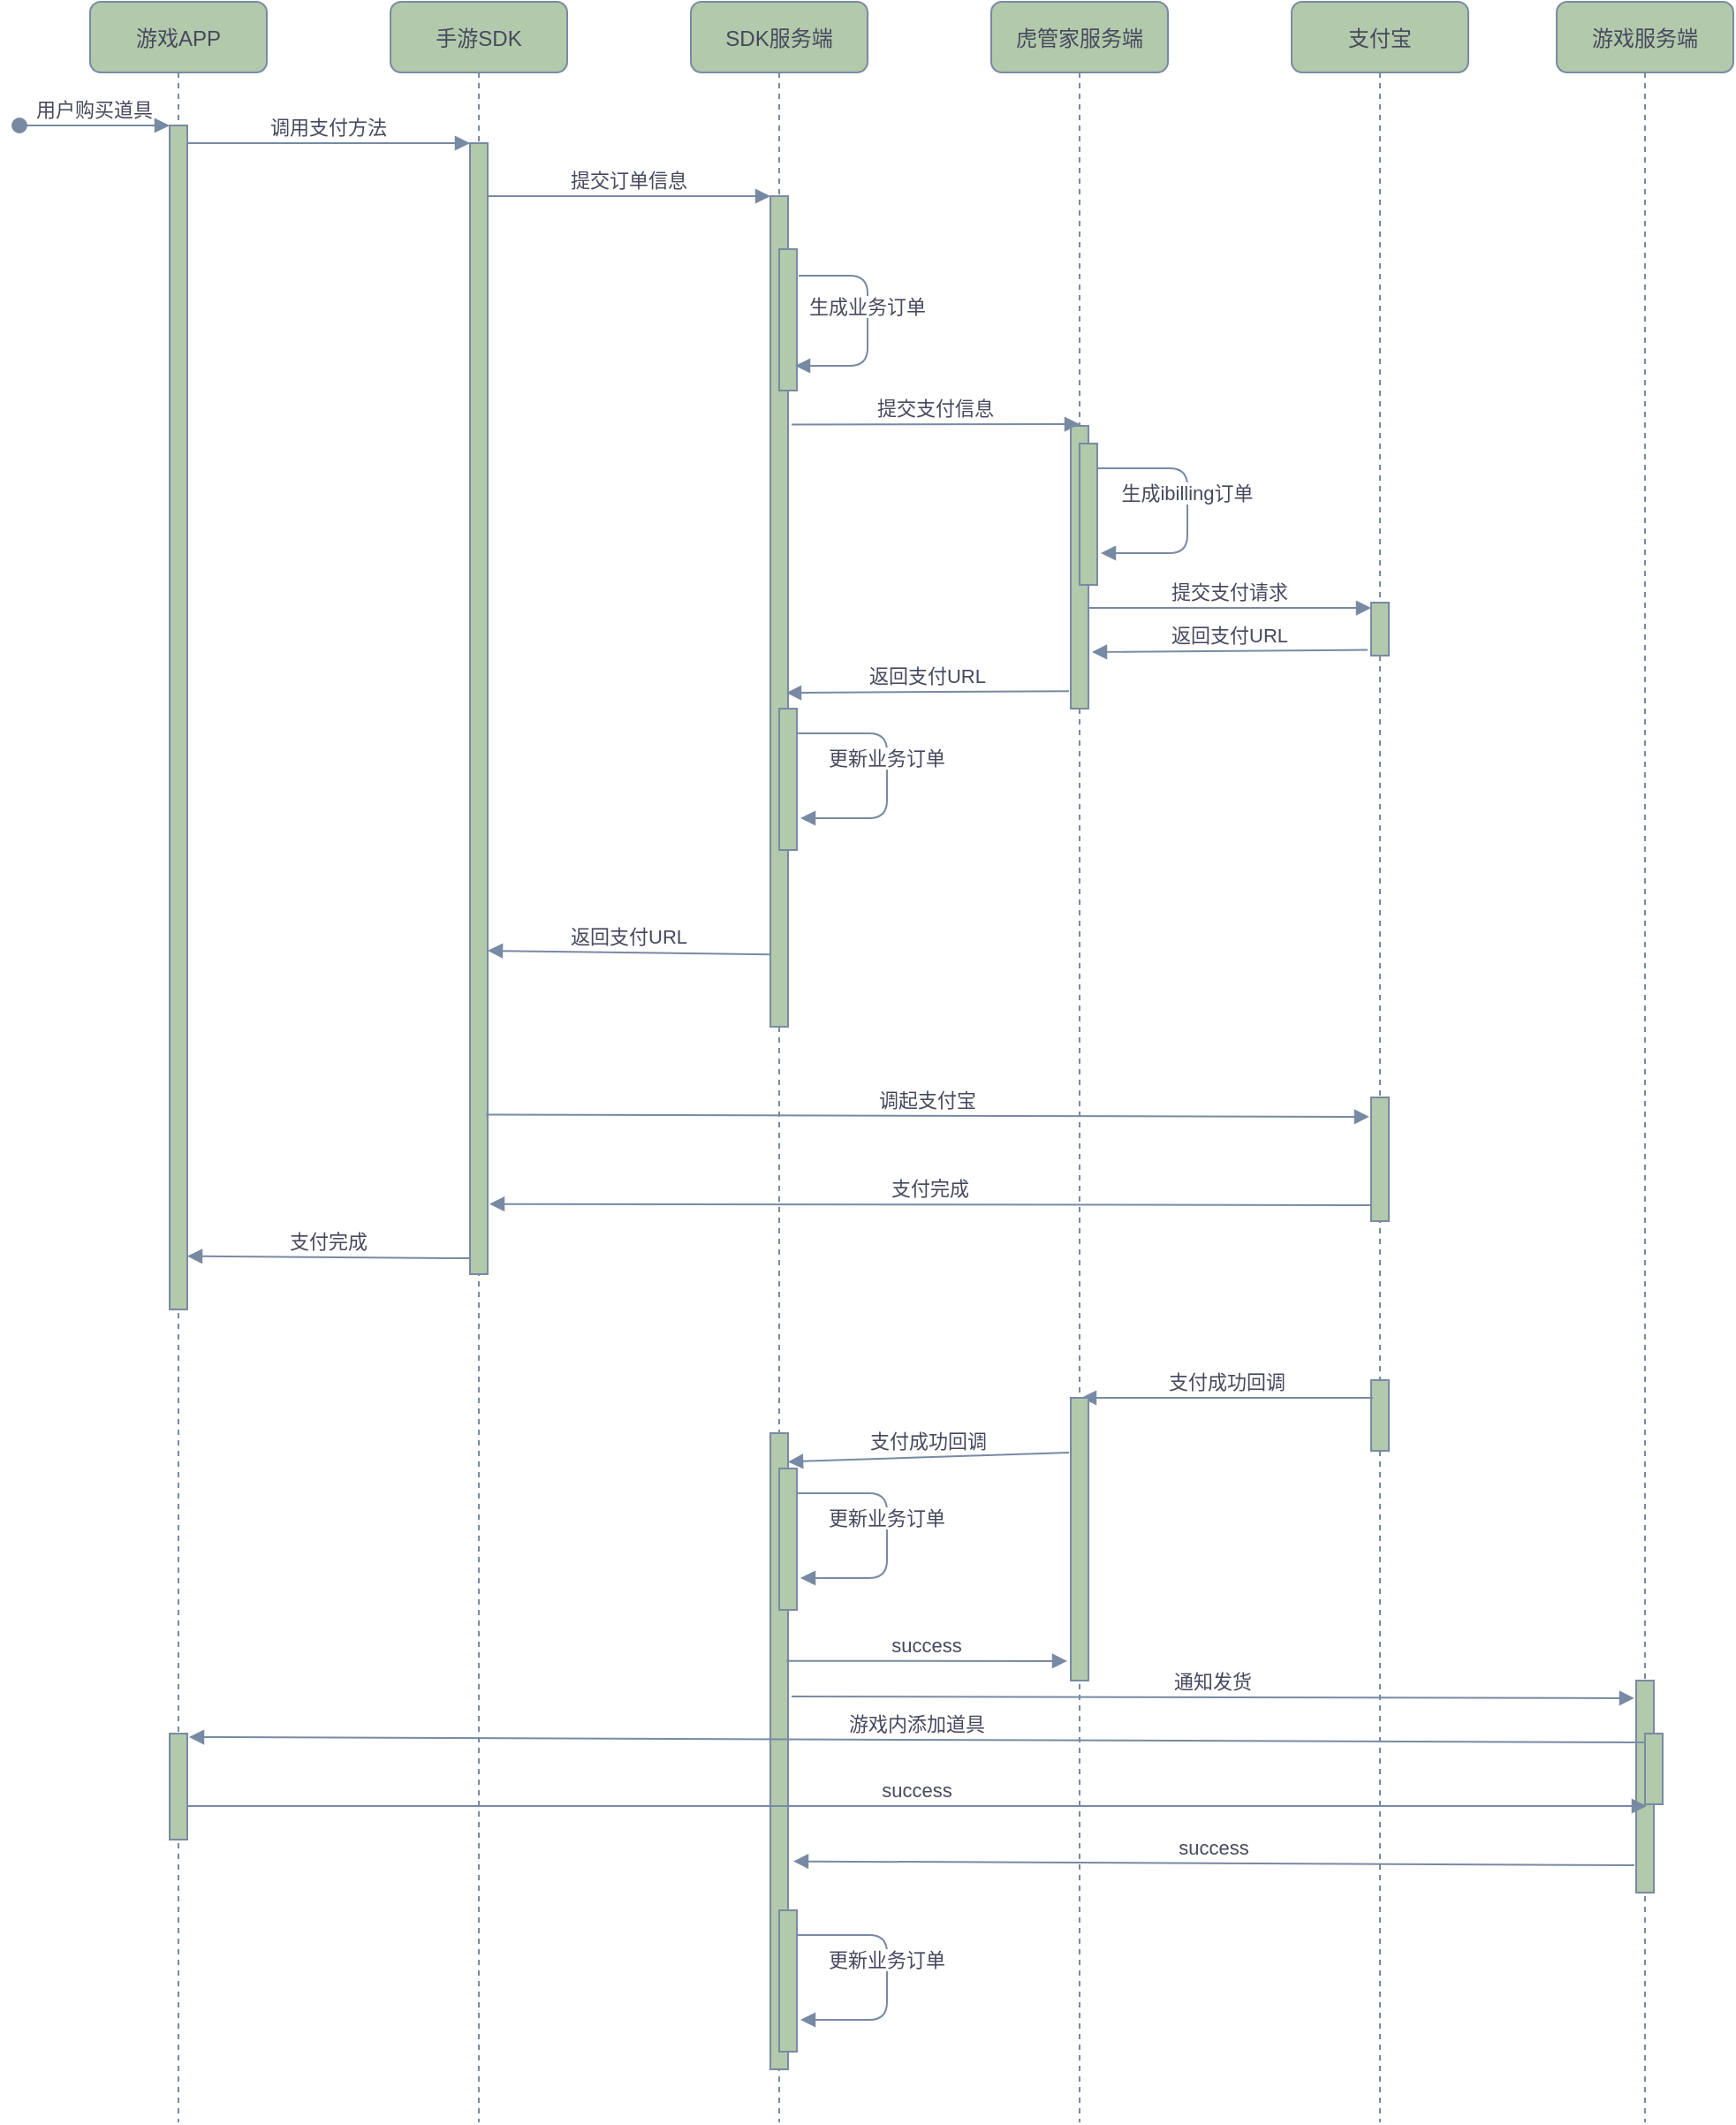 <mxfile version="14.8.6" type="github">
  <diagram id="kgpKYQtTHZ0yAKxKKP6v" name="Page-1">
    <mxGraphModel dx="946" dy="614" grid="1" gridSize="10" guides="1" tooltips="1" connect="1" arrows="1" fold="1" page="1" pageScale="1" pageWidth="1100" pageHeight="850" background="none" math="0" shadow="0">
      <root>
        <mxCell id="0" />
        <mxCell id="1" parent="0" />
        <mxCell id="3nuBFxr9cyL0pnOWT2aG-1" value="游戏APP" style="shape=umlLifeline;perimeter=lifelinePerimeter;container=1;collapsible=0;recursiveResize=0;shadow=0;strokeWidth=1;fillColor=#B2C9AB;strokeColor=#788AA3;gradientDirection=south;perimeterSpacing=0;fontColor=#46495D;rounded=1;glass=0;sketch=0;" parent="1" vertex="1">
          <mxGeometry x="120" y="80" width="100" height="1200" as="geometry" />
        </mxCell>
        <mxCell id="3nuBFxr9cyL0pnOWT2aG-2" value="" style="points=[];perimeter=orthogonalPerimeter;shadow=0;strokeWidth=1;fillColor=#B2C9AB;strokeColor=#788AA3;fontColor=#46495D;" parent="3nuBFxr9cyL0pnOWT2aG-1" vertex="1">
          <mxGeometry x="45" y="70" width="10" height="670" as="geometry" />
        </mxCell>
        <mxCell id="3nuBFxr9cyL0pnOWT2aG-3" value="用户购买道具" style="verticalAlign=bottom;startArrow=oval;endArrow=block;startSize=8;shadow=0;strokeWidth=1;strokeColor=#788AA3;fontColor=#46495D;" parent="3nuBFxr9cyL0pnOWT2aG-1" target="3nuBFxr9cyL0pnOWT2aG-2" edge="1">
          <mxGeometry relative="1" as="geometry">
            <mxPoint x="-40" y="70" as="sourcePoint" />
          </mxGeometry>
        </mxCell>
        <mxCell id="3nuBFxr9cyL0pnOWT2aG-5" value="手游SDK" style="shape=umlLifeline;perimeter=lifelinePerimeter;container=1;collapsible=0;recursiveResize=0;shadow=0;strokeWidth=1;fillColor=#B2C9AB;strokeColor=#788AA3;fontColor=#46495D;rounded=1;" parent="1" vertex="1">
          <mxGeometry x="290" y="80" width="100" height="1200" as="geometry" />
        </mxCell>
        <mxCell id="3nuBFxr9cyL0pnOWT2aG-6" value="" style="points=[];perimeter=orthogonalPerimeter;shadow=0;strokeWidth=1;fillColor=#B2C9AB;strokeColor=#788AA3;fontColor=#46495D;" parent="3nuBFxr9cyL0pnOWT2aG-5" vertex="1">
          <mxGeometry x="45" y="80" width="10" height="640" as="geometry" />
        </mxCell>
        <mxCell id="3nuBFxr9cyL0pnOWT2aG-8" value="调用支付方法" style="verticalAlign=bottom;endArrow=block;entryX=0;entryY=0;shadow=0;strokeWidth=1;strokeColor=#788AA3;fontColor=#46495D;" parent="1" source="3nuBFxr9cyL0pnOWT2aG-2" target="3nuBFxr9cyL0pnOWT2aG-6" edge="1">
          <mxGeometry relative="1" as="geometry">
            <mxPoint x="275" y="160" as="sourcePoint" />
          </mxGeometry>
        </mxCell>
        <mxCell id="mdC14NxBIMde7mDdin4W-1" value="SDK服务端" style="shape=umlLifeline;perimeter=lifelinePerimeter;container=1;collapsible=0;recursiveResize=0;shadow=0;strokeWidth=1;fillColor=#B2C9AB;strokeColor=#788AA3;fontColor=#46495D;rounded=1;" vertex="1" parent="1">
          <mxGeometry x="460" y="80" width="100" height="1200" as="geometry" />
        </mxCell>
        <mxCell id="mdC14NxBIMde7mDdin4W-3" value="虎管家服务端" style="shape=umlLifeline;perimeter=lifelinePerimeter;container=1;collapsible=0;recursiveResize=0;shadow=0;strokeWidth=1;fillColor=#B2C9AB;strokeColor=#788AA3;fontColor=#46495D;rounded=1;" vertex="1" parent="1">
          <mxGeometry x="630" y="80" width="100" height="1200" as="geometry" />
        </mxCell>
        <mxCell id="mdC14NxBIMde7mDdin4W-4" value="" style="points=[];perimeter=orthogonalPerimeter;shadow=0;strokeWidth=1;fillColor=#B2C9AB;strokeColor=#788AA3;fontColor=#46495D;" vertex="1" parent="mdC14NxBIMde7mDdin4W-3">
          <mxGeometry x="45" y="240" width="10" height="160" as="geometry" />
        </mxCell>
        <mxCell id="mdC14NxBIMde7mDdin4W-5" value="游戏服务端" style="shape=umlLifeline;perimeter=lifelinePerimeter;container=1;collapsible=0;recursiveResize=0;shadow=0;strokeWidth=1;fillColor=#B2C9AB;strokeColor=#788AA3;fontColor=#46495D;rounded=1;" vertex="1" parent="1">
          <mxGeometry x="950" y="80" width="100" height="1200" as="geometry" />
        </mxCell>
        <mxCell id="mdC14NxBIMde7mDdin4W-7" value="支付宝" style="shape=umlLifeline;perimeter=lifelinePerimeter;container=1;collapsible=0;recursiveResize=0;shadow=0;strokeWidth=1;fillColor=#B2C9AB;strokeColor=#788AA3;fontColor=#46495D;rounded=1;" vertex="1" parent="1">
          <mxGeometry x="800" y="80" width="100" height="1200" as="geometry" />
        </mxCell>
        <mxCell id="mdC14NxBIMde7mDdin4W-8" value="" style="points=[];perimeter=orthogonalPerimeter;shadow=0;strokeWidth=1;fillColor=#B2C9AB;strokeColor=#788AA3;fontColor=#46495D;" vertex="1" parent="mdC14NxBIMde7mDdin4W-7">
          <mxGeometry x="45" y="340" width="10" height="30" as="geometry" />
        </mxCell>
        <mxCell id="mdC14NxBIMde7mDdin4W-9" value="" style="points=[];perimeter=orthogonalPerimeter;shadow=0;strokeWidth=1;fillColor=#B2C9AB;strokeColor=#788AA3;fontColor=#46495D;" vertex="1" parent="1">
          <mxGeometry x="505" y="190" width="10" height="470" as="geometry" />
        </mxCell>
        <mxCell id="mdC14NxBIMde7mDdin4W-11" value="提交订单信息" style="verticalAlign=bottom;endArrow=block;entryX=0;entryY=0;shadow=0;strokeWidth=1;strokeColor=#788AA3;fontColor=#46495D;" edge="1" parent="1">
          <mxGeometry relative="1" as="geometry">
            <mxPoint x="345" y="190.0" as="sourcePoint" />
            <mxPoint x="505" y="190.0" as="targetPoint" />
          </mxGeometry>
        </mxCell>
        <mxCell id="mdC14NxBIMde7mDdin4W-12" value="提交支付信息" style="verticalAlign=bottom;endArrow=block;entryX=0.5;entryY=-0.006;shadow=0;strokeWidth=1;strokeColor=#788AA3;fontColor=#46495D;entryDx=0;entryDy=0;entryPerimeter=0;exitX=1.2;exitY=0.275;exitDx=0;exitDy=0;exitPerimeter=0;" edge="1" parent="1" source="mdC14NxBIMde7mDdin4W-9" target="mdC14NxBIMde7mDdin4W-4">
          <mxGeometry relative="1" as="geometry">
            <mxPoint x="514" y="333" as="sourcePoint" />
            <mxPoint x="690" y="334.5" as="targetPoint" />
          </mxGeometry>
        </mxCell>
        <mxCell id="mdC14NxBIMde7mDdin4W-13" value="提交支付请求" style="verticalAlign=bottom;endArrow=block;shadow=0;strokeWidth=1;strokeColor=#788AA3;fontColor=#46495D;exitX=1;exitY=0.644;exitDx=0;exitDy=0;exitPerimeter=0;" edge="1" parent="1" source="mdC14NxBIMde7mDdin4W-4" target="mdC14NxBIMde7mDdin4W-8">
          <mxGeometry relative="1" as="geometry">
            <mxPoint x="690" y="230.0" as="sourcePoint" />
            <mxPoint x="850" y="230" as="targetPoint" />
          </mxGeometry>
        </mxCell>
        <mxCell id="mdC14NxBIMde7mDdin4W-14" value="" style="points=[];perimeter=orthogonalPerimeter;shadow=0;strokeWidth=1;fillColor=#B2C9AB;strokeColor=#788AA3;fontColor=#46495D;" vertex="1" parent="1">
          <mxGeometry x="510" y="220" width="10" height="80" as="geometry" />
        </mxCell>
        <mxCell id="mdC14NxBIMde7mDdin4W-16" value="生成业务订单" style="verticalAlign=bottom;endArrow=block;entryX=0.9;entryY=0.825;shadow=0;strokeWidth=1;strokeColor=#788AA3;fontColor=#46495D;edgeStyle=orthogonalEdgeStyle;entryDx=0;entryDy=0;entryPerimeter=0;exitX=1.1;exitY=0.188;exitDx=0;exitDy=0;exitPerimeter=0;" edge="1" parent="1" source="mdC14NxBIMde7mDdin4W-14" target="mdC14NxBIMde7mDdin4W-14">
          <mxGeometry relative="1" as="geometry">
            <mxPoint x="520" y="220.0" as="sourcePoint" />
            <mxPoint x="680" y="220.0" as="targetPoint" />
            <Array as="points">
              <mxPoint x="560" y="235" />
              <mxPoint x="560" y="286" />
            </Array>
          </mxGeometry>
        </mxCell>
        <mxCell id="mdC14NxBIMde7mDdin4W-17" value="返回支付URL" style="verticalAlign=bottom;endArrow=block;entryX=1.2;entryY=0.8;shadow=0;strokeWidth=1;strokeColor=#788AA3;fontColor=#46495D;exitX=-0.2;exitY=0.891;exitDx=0;exitDy=0;exitPerimeter=0;entryDx=0;entryDy=0;entryPerimeter=0;" edge="1" parent="1" source="mdC14NxBIMde7mDdin4W-8" target="mdC14NxBIMde7mDdin4W-4">
          <mxGeometry relative="1" as="geometry">
            <mxPoint x="550" y="354.5" as="sourcePoint" />
            <mxPoint x="710" y="354.5" as="targetPoint" />
          </mxGeometry>
        </mxCell>
        <mxCell id="mdC14NxBIMde7mDdin4W-18" value="返回支付URL" style="verticalAlign=bottom;endArrow=block;entryX=0.9;entryY=0.598;shadow=0;strokeWidth=1;strokeColor=#788AA3;fontColor=#46495D;exitX=-0.1;exitY=0.938;exitDx=0;exitDy=0;exitPerimeter=0;entryDx=0;entryDy=0;entryPerimeter=0;" edge="1" parent="1" source="mdC14NxBIMde7mDdin4W-4" target="mdC14NxBIMde7mDdin4W-9">
          <mxGeometry relative="1" as="geometry">
            <mxPoint x="676" y="470.01" as="sourcePoint" />
            <mxPoint x="520" y="470" as="targetPoint" />
          </mxGeometry>
        </mxCell>
        <mxCell id="mdC14NxBIMde7mDdin4W-19" value="" style="points=[];perimeter=orthogonalPerimeter;shadow=0;strokeWidth=1;fillColor=#B2C9AB;strokeColor=#788AA3;fontColor=#46495D;" vertex="1" parent="1">
          <mxGeometry x="510" y="480" width="10" height="80" as="geometry" />
        </mxCell>
        <mxCell id="mdC14NxBIMde7mDdin4W-20" value="更新业务订单" style="verticalAlign=bottom;endArrow=block;entryX=1.2;entryY=0.775;shadow=0;strokeWidth=1;strokeColor=#788AA3;fontColor=#46495D;edgeStyle=orthogonalEdgeStyle;entryDx=0;entryDy=0;entryPerimeter=0;exitX=1;exitY=0.175;exitDx=0;exitDy=0;exitPerimeter=0;" edge="1" parent="1" source="mdC14NxBIMde7mDdin4W-19" target="mdC14NxBIMde7mDdin4W-19">
          <mxGeometry relative="1" as="geometry">
            <mxPoint x="532" y="494.54" as="sourcePoint" />
            <mxPoint x="530" y="545.5" as="targetPoint" />
            <Array as="points">
              <mxPoint x="571" y="494" />
              <mxPoint x="571" y="542" />
            </Array>
          </mxGeometry>
        </mxCell>
        <mxCell id="mdC14NxBIMde7mDdin4W-21" value="" style="points=[];perimeter=orthogonalPerimeter;shadow=0;strokeWidth=1;fillColor=#B2C9AB;strokeColor=#788AA3;fontColor=#46495D;" vertex="1" parent="1">
          <mxGeometry x="680" y="330" width="10" height="80" as="geometry" />
        </mxCell>
        <mxCell id="mdC14NxBIMde7mDdin4W-22" value="生成ibilling订单" style="verticalAlign=bottom;endArrow=block;entryX=1.2;entryY=0.775;shadow=0;strokeWidth=1;strokeColor=#788AA3;fontColor=#46495D;edgeStyle=orthogonalEdgeStyle;entryDx=0;entryDy=0;entryPerimeter=0;exitX=1;exitY=0.175;exitDx=0;exitDy=0;exitPerimeter=0;" edge="1" parent="1" source="mdC14NxBIMde7mDdin4W-21" target="mdC14NxBIMde7mDdin4W-21">
          <mxGeometry relative="1" as="geometry">
            <mxPoint x="702" y="344.54" as="sourcePoint" />
            <mxPoint x="700" y="395.5" as="targetPoint" />
            <Array as="points">
              <mxPoint x="741" y="344" />
              <mxPoint x="741" y="392" />
            </Array>
          </mxGeometry>
        </mxCell>
        <mxCell id="mdC14NxBIMde7mDdin4W-23" value="返回支付URL" style="verticalAlign=bottom;endArrow=block;shadow=0;strokeWidth=1;strokeColor=#788AA3;fontColor=#46495D;exitX=0;exitY=0.913;exitDx=0;exitDy=0;exitPerimeter=0;entryX=1;entryY=0.714;entryDx=0;entryDy=0;entryPerimeter=0;" edge="1" parent="1" source="mdC14NxBIMde7mDdin4W-9" target="3nuBFxr9cyL0pnOWT2aG-6">
          <mxGeometry relative="1" as="geometry">
            <mxPoint x="500" y="620.0" as="sourcePoint" />
            <mxPoint x="350" y="621" as="targetPoint" />
          </mxGeometry>
        </mxCell>
        <mxCell id="mdC14NxBIMde7mDdin4W-25" value="调起支付宝" style="verticalAlign=bottom;endArrow=block;entryX=-0.1;entryY=0.157;shadow=0;strokeWidth=1;strokeColor=#788AA3;fontColor=#46495D;entryDx=0;entryDy=0;entryPerimeter=0;exitX=0.9;exitY=0.859;exitDx=0;exitDy=0;exitPerimeter=0;" edge="1" parent="1" source="3nuBFxr9cyL0pnOWT2aG-6" target="mdC14NxBIMde7mDdin4W-26">
          <mxGeometry relative="1" as="geometry">
            <mxPoint x="352" y="710.21" as="sourcePoint" />
            <mxPoint x="515" y="710" as="targetPoint" />
          </mxGeometry>
        </mxCell>
        <mxCell id="mdC14NxBIMde7mDdin4W-26" value="" style="points=[];perimeter=orthogonalPerimeter;shadow=0;strokeWidth=1;fillColor=#B2C9AB;strokeColor=#788AA3;fontColor=#46495D;" vertex="1" parent="1">
          <mxGeometry x="845" y="700" width="10" height="70" as="geometry" />
        </mxCell>
        <mxCell id="mdC14NxBIMde7mDdin4W-27" value="支付完成" style="verticalAlign=bottom;endArrow=block;entryX=1.1;entryY=0.938;shadow=0;strokeWidth=1;strokeColor=#788AA3;fontColor=#46495D;exitX=0;exitY=0.871;exitDx=0;exitDy=0;exitPerimeter=0;entryDx=0;entryDy=0;entryPerimeter=0;" edge="1" parent="1" source="mdC14NxBIMde7mDdin4W-26" target="3nuBFxr9cyL0pnOWT2aG-6">
          <mxGeometry relative="1" as="geometry">
            <mxPoint x="680" y="760" as="sourcePoint" />
            <mxPoint x="520" y="760.98" as="targetPoint" />
          </mxGeometry>
        </mxCell>
        <mxCell id="mdC14NxBIMde7mDdin4W-28" value="支付完成" style="verticalAlign=bottom;endArrow=block;shadow=0;strokeWidth=1;strokeColor=#788AA3;fontColor=#46495D;exitX=0;exitY=0.986;exitDx=0;exitDy=0;exitPerimeter=0;entryX=1;entryY=0.955;entryDx=0;entryDy=0;entryPerimeter=0;" edge="1" parent="1" source="3nuBFxr9cyL0pnOWT2aG-6" target="3nuBFxr9cyL0pnOWT2aG-2">
          <mxGeometry relative="1" as="geometry">
            <mxPoint x="330" y="792.15" as="sourcePoint" />
            <mxPoint x="176" y="789" as="targetPoint" />
          </mxGeometry>
        </mxCell>
        <mxCell id="mdC14NxBIMde7mDdin4W-29" value="" style="points=[];perimeter=orthogonalPerimeter;shadow=0;strokeWidth=1;fillColor=#B2C9AB;strokeColor=#788AA3;fontColor=#46495D;" vertex="1" parent="1">
          <mxGeometry x="845" y="860" width="10" height="40" as="geometry" />
        </mxCell>
        <mxCell id="mdC14NxBIMde7mDdin4W-30" value="支付成功回调" style="verticalAlign=bottom;endArrow=block;entryX=0.6;entryY=0;shadow=0;strokeWidth=1;strokeColor=#788AA3;fontColor=#46495D;exitX=0.1;exitY=0.25;exitDx=0;exitDy=0;exitPerimeter=0;entryDx=0;entryDy=0;entryPerimeter=0;" edge="1" parent="1" source="mdC14NxBIMde7mDdin4W-29" target="mdC14NxBIMde7mDdin4W-31">
          <mxGeometry relative="1" as="geometry">
            <mxPoint x="839" y="870.65" as="sourcePoint" />
            <mxPoint x="340" y="870" as="targetPoint" />
          </mxGeometry>
        </mxCell>
        <mxCell id="mdC14NxBIMde7mDdin4W-31" value="" style="points=[];perimeter=orthogonalPerimeter;shadow=0;strokeWidth=1;fillColor=#B2C9AB;strokeColor=#788AA3;fontColor=#46495D;" vertex="1" parent="1">
          <mxGeometry x="675" y="870" width="10" height="160" as="geometry" />
        </mxCell>
        <mxCell id="mdC14NxBIMde7mDdin4W-32" value="" style="points=[];perimeter=orthogonalPerimeter;shadow=0;strokeWidth=1;fillColor=#B2C9AB;strokeColor=#788AA3;fontColor=#46495D;" vertex="1" parent="1">
          <mxGeometry x="505" y="890" width="10" height="360" as="geometry" />
        </mxCell>
        <mxCell id="mdC14NxBIMde7mDdin4W-33" value="支付成功回调" style="verticalAlign=bottom;endArrow=block;entryX=1;entryY=0.045;shadow=0;strokeWidth=1;strokeColor=#788AA3;fontColor=#46495D;exitX=-0.1;exitY=0.194;exitDx=0;exitDy=0;exitPerimeter=0;entryDx=0;entryDy=0;entryPerimeter=0;" edge="1" parent="1" source="mdC14NxBIMde7mDdin4W-31" target="mdC14NxBIMde7mDdin4W-32">
          <mxGeometry relative="1" as="geometry">
            <mxPoint x="680" y="910" as="sourcePoint" />
            <mxPoint x="515" y="910" as="targetPoint" />
          </mxGeometry>
        </mxCell>
        <mxCell id="mdC14NxBIMde7mDdin4W-34" value="" style="points=[];perimeter=orthogonalPerimeter;shadow=0;strokeWidth=1;fillColor=#B2C9AB;strokeColor=#788AA3;fontColor=#46495D;" vertex="1" parent="1">
          <mxGeometry x="510" y="910" width="10" height="80" as="geometry" />
        </mxCell>
        <mxCell id="mdC14NxBIMde7mDdin4W-35" value="更新业务订单" style="verticalAlign=bottom;endArrow=block;entryX=1.2;entryY=0.775;shadow=0;strokeWidth=1;strokeColor=#788AA3;fontColor=#46495D;edgeStyle=orthogonalEdgeStyle;entryDx=0;entryDy=0;entryPerimeter=0;exitX=1;exitY=0.175;exitDx=0;exitDy=0;exitPerimeter=0;" edge="1" parent="1" source="mdC14NxBIMde7mDdin4W-34" target="mdC14NxBIMde7mDdin4W-34">
          <mxGeometry relative="1" as="geometry">
            <mxPoint x="532" y="924.54" as="sourcePoint" />
            <mxPoint x="530" y="975.5" as="targetPoint" />
            <Array as="points">
              <mxPoint x="571" y="924" />
              <mxPoint x="571" y="972" />
            </Array>
          </mxGeometry>
        </mxCell>
        <mxCell id="mdC14NxBIMde7mDdin4W-36" value="通知发货" style="verticalAlign=bottom;endArrow=block;shadow=0;strokeWidth=1;strokeColor=#788AA3;fontColor=#46495D;exitX=1.2;exitY=0.414;exitDx=0;exitDy=0;exitPerimeter=0;entryX=-0.1;entryY=0.083;entryDx=0;entryDy=0;entryPerimeter=0;" edge="1" parent="1" source="mdC14NxBIMde7mDdin4W-32" target="mdC14NxBIMde7mDdin4W-38">
          <mxGeometry relative="1" as="geometry">
            <mxPoint x="570" y="1090" as="sourcePoint" />
            <mxPoint x="1000" y="1040" as="targetPoint" />
          </mxGeometry>
        </mxCell>
        <mxCell id="mdC14NxBIMde7mDdin4W-37" value="success" style="verticalAlign=bottom;endArrow=block;shadow=0;strokeWidth=1;strokeColor=#788AA3;fontColor=#46495D;entryX=-0.2;entryY=0.931;entryDx=0;entryDy=0;entryPerimeter=0;exitX=0.9;exitY=0.358;exitDx=0;exitDy=0;exitPerimeter=0;" edge="1" parent="1" source="mdC14NxBIMde7mDdin4W-32" target="mdC14NxBIMde7mDdin4W-31">
          <mxGeometry relative="1" as="geometry">
            <mxPoint x="520" y="1019" as="sourcePoint" />
            <mxPoint x="640" y="1020" as="targetPoint" />
          </mxGeometry>
        </mxCell>
        <mxCell id="mdC14NxBIMde7mDdin4W-38" value="" style="points=[];perimeter=orthogonalPerimeter;shadow=0;strokeWidth=1;fillColor=#B2C9AB;strokeColor=#788AA3;fontColor=#46495D;" vertex="1" parent="1">
          <mxGeometry x="995" y="1030" width="10" height="120" as="geometry" />
        </mxCell>
        <mxCell id="mdC14NxBIMde7mDdin4W-39" value="success" style="verticalAlign=bottom;endArrow=block;shadow=0;strokeWidth=1;strokeColor=#788AA3;fontColor=#46495D;exitX=-0.1;exitY=0.871;exitDx=0;exitDy=0;exitPerimeter=0;entryX=1.3;entryY=0.673;entryDx=0;entryDy=0;entryPerimeter=0;" edge="1" parent="1" source="mdC14NxBIMde7mDdin4W-38" target="mdC14NxBIMde7mDdin4W-32">
          <mxGeometry relative="1" as="geometry">
            <mxPoint x="875" y="1100" as="sourcePoint" />
            <mxPoint x="520" y="1088" as="targetPoint" />
          </mxGeometry>
        </mxCell>
        <mxCell id="mdC14NxBIMde7mDdin4W-40" value="" style="points=[];perimeter=orthogonalPerimeter;shadow=0;strokeWidth=1;fillColor=#B2C9AB;strokeColor=#788AA3;fontColor=#46495D;" vertex="1" parent="1">
          <mxGeometry x="510" y="1160" width="10" height="80" as="geometry" />
        </mxCell>
        <mxCell id="mdC14NxBIMde7mDdin4W-41" value="更新业务订单" style="verticalAlign=bottom;endArrow=block;entryX=1.2;entryY=0.775;shadow=0;strokeWidth=1;strokeColor=#788AA3;fontColor=#46495D;edgeStyle=orthogonalEdgeStyle;entryDx=0;entryDy=0;entryPerimeter=0;exitX=1;exitY=0.175;exitDx=0;exitDy=0;exitPerimeter=0;" edge="1" parent="1" source="mdC14NxBIMde7mDdin4W-40" target="mdC14NxBIMde7mDdin4W-40">
          <mxGeometry relative="1" as="geometry">
            <mxPoint x="532" y="1174.54" as="sourcePoint" />
            <mxPoint x="530" y="1225.5" as="targetPoint" />
            <Array as="points">
              <mxPoint x="571" y="1174" />
              <mxPoint x="571" y="1222" />
            </Array>
          </mxGeometry>
        </mxCell>
        <mxCell id="mdC14NxBIMde7mDdin4W-42" value="" style="points=[];perimeter=orthogonalPerimeter;shadow=0;strokeWidth=1;fillColor=#B2C9AB;strokeColor=#788AA3;fontColor=#46495D;" vertex="1" parent="1">
          <mxGeometry x="1000" y="1060" width="10" height="40" as="geometry" />
        </mxCell>
        <mxCell id="mdC14NxBIMde7mDdin4W-45" value="游戏内添加道具" style="verticalAlign=bottom;endArrow=block;shadow=0;strokeWidth=1;strokeColor=#788AA3;fontColor=#46495D;exitX=0;exitY=0.125;exitDx=0;exitDy=0;exitPerimeter=0;entryX=1.1;entryY=0.033;entryDx=0;entryDy=0;entryPerimeter=0;" edge="1" parent="1" source="mdC14NxBIMde7mDdin4W-42" target="mdC14NxBIMde7mDdin4W-46">
          <mxGeometry relative="1" as="geometry">
            <mxPoint x="966" y="1060" as="sourcePoint" />
            <mxPoint x="490" y="1060.93" as="targetPoint" />
          </mxGeometry>
        </mxCell>
        <mxCell id="mdC14NxBIMde7mDdin4W-46" value="" style="points=[];perimeter=orthogonalPerimeter;shadow=0;strokeWidth=1;fillColor=#B2C9AB;strokeColor=#788AA3;fontColor=#46495D;" vertex="1" parent="1">
          <mxGeometry x="165" y="1060" width="10" height="60" as="geometry" />
        </mxCell>
        <mxCell id="mdC14NxBIMde7mDdin4W-47" value="success" style="verticalAlign=bottom;endArrow=block;shadow=0;strokeWidth=1;strokeColor=#788AA3;fontColor=#46495D;entryX=0.1;entryY=1.025;entryDx=0;entryDy=0;entryPerimeter=0;exitX=1;exitY=0.683;exitDx=0;exitDy=0;exitPerimeter=0;" edge="1" parent="1" source="mdC14NxBIMde7mDdin4W-46" target="mdC14NxBIMde7mDdin4W-42">
          <mxGeometry relative="1" as="geometry">
            <mxPoint x="190" y="1120" as="sourcePoint" />
            <mxPoint x="349" y="1120.08" as="targetPoint" />
          </mxGeometry>
        </mxCell>
      </root>
    </mxGraphModel>
  </diagram>
</mxfile>
